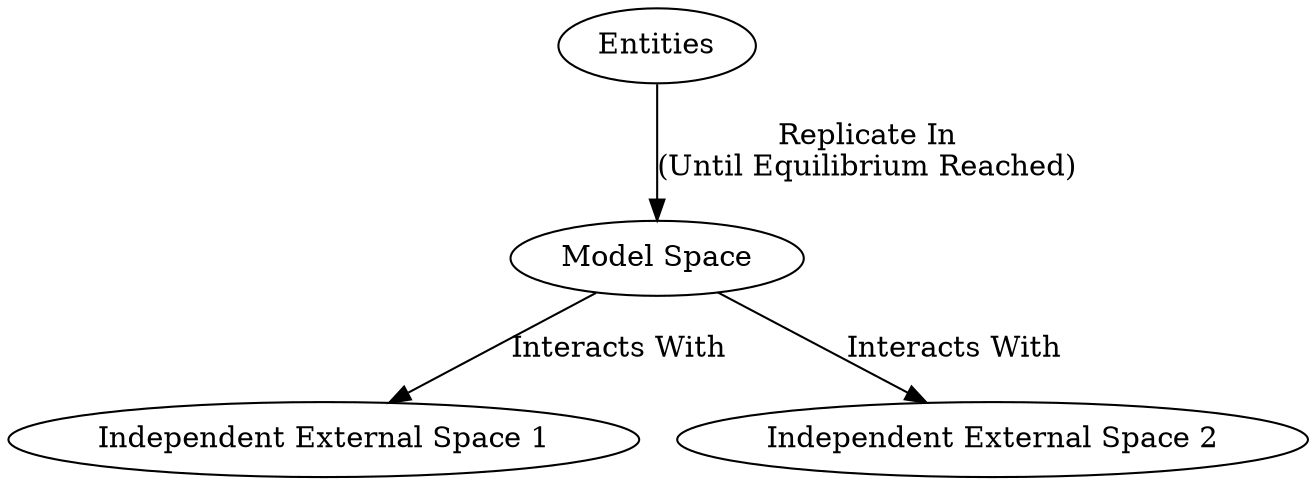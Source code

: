 digraph 
  {
    "Model Space" -> "Independent External Space 1" [ label = "Interacts With" ];
    "Model Space" -> "Independent External Space 2" [ label = "Interacts With" ];
    "Entities" -> "Model Space" [ label = "Replicate In\n(Until Equilibrium Reached)" ];
  }
